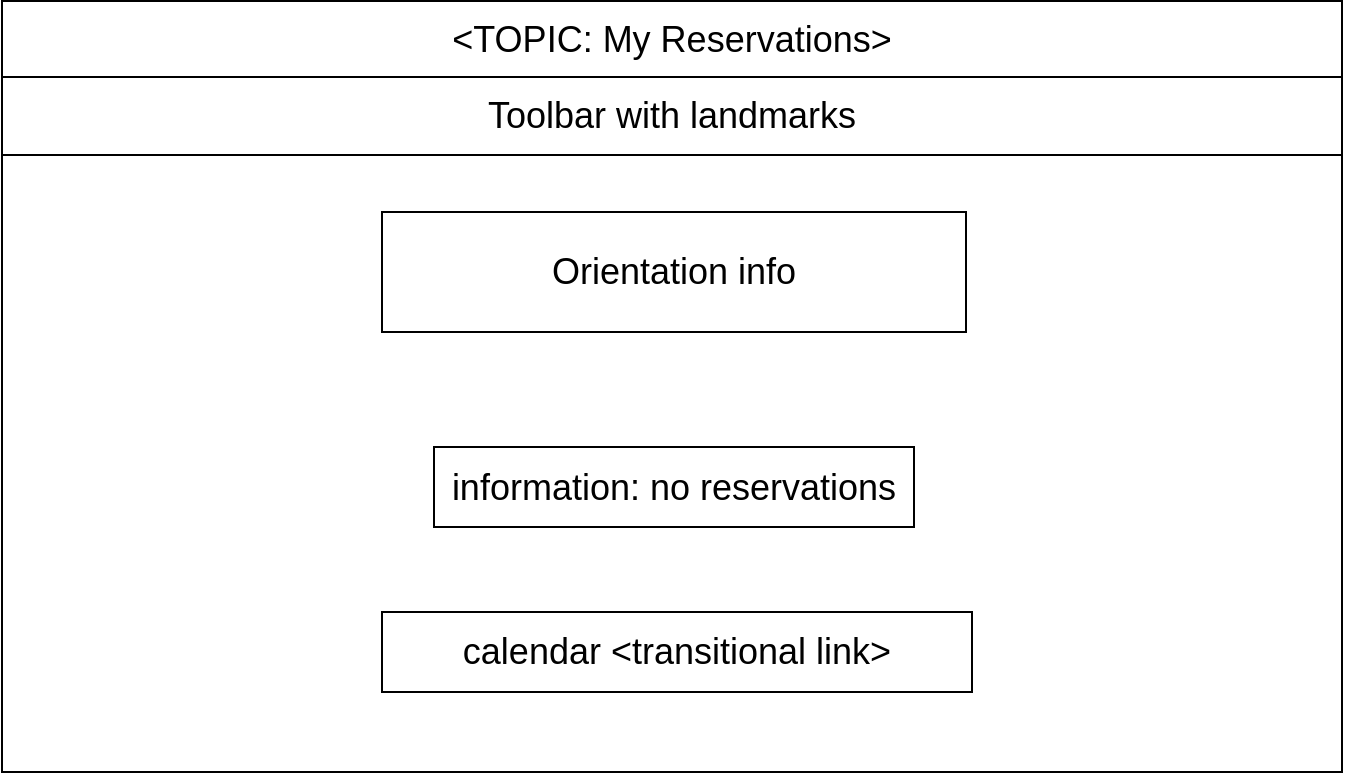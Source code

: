 <mxfile version="10.9.5" type="device"><diagram id="u9o09Kq5SHA_BDpGMf4i" name="Page-1"><mxGraphModel dx="1264" dy="595" grid="1" gridSize="10" guides="1" tooltips="1" connect="1" arrows="1" fold="1" page="1" pageScale="1" pageWidth="827" pageHeight="1169" math="0" shadow="0"><root><mxCell id="0"/><mxCell id="1" parent="0"/><mxCell id="-rnoXKyHjFCAjOM_Cpp1-1" value="" style="rounded=0;whiteSpace=wrap;html=1;" parent="1" vertex="1"><mxGeometry x="90" y="25" width="670" height="385" as="geometry"/></mxCell><mxCell id="-rnoXKyHjFCAjOM_Cpp1-3" value="&lt;div style=&quot;text-align: left ; font-size: 18px&quot;&gt;&lt;span&gt;&amp;lt;TOPIC: My Reservations&amp;gt;&lt;/span&gt;&lt;br&gt;&lt;/div&gt;" style="rounded=0;whiteSpace=wrap;html=1;fontSize=18;" parent="1" vertex="1"><mxGeometry x="90" y="24.5" width="670" height="38" as="geometry"/></mxCell><mxCell id="-rnoXKyHjFCAjOM_Cpp1-4" value="Toolbar with landmarks" style="rounded=0;whiteSpace=wrap;html=1;fontSize=18;" parent="1" vertex="1"><mxGeometry x="90" y="62.5" width="670" height="39" as="geometry"/></mxCell><mxCell id="-rnoXKyHjFCAjOM_Cpp1-12" value="&lt;span style=&quot;font-size: 18px&quot;&gt;Orientation info&lt;/span&gt;" style="rounded=0;whiteSpace=wrap;html=1;" parent="1" vertex="1"><mxGeometry x="280" y="130" width="292" height="60" as="geometry"/></mxCell><mxCell id="8cwb70AJMBwz39Q5iK1C-1" value="information: no reservations" style="rounded=0;whiteSpace=wrap;html=1;fontSize=18;" vertex="1" parent="1"><mxGeometry x="306" y="247.5" width="240" height="40" as="geometry"/></mxCell><mxCell id="8cwb70AJMBwz39Q5iK1C-2" value="calendar &amp;lt;transitional link&amp;gt;" style="rounded=0;whiteSpace=wrap;html=1;fontSize=18;" vertex="1" parent="1"><mxGeometry x="280" y="330" width="295" height="40" as="geometry"/></mxCell></root></mxGraphModel></diagram></mxfile>